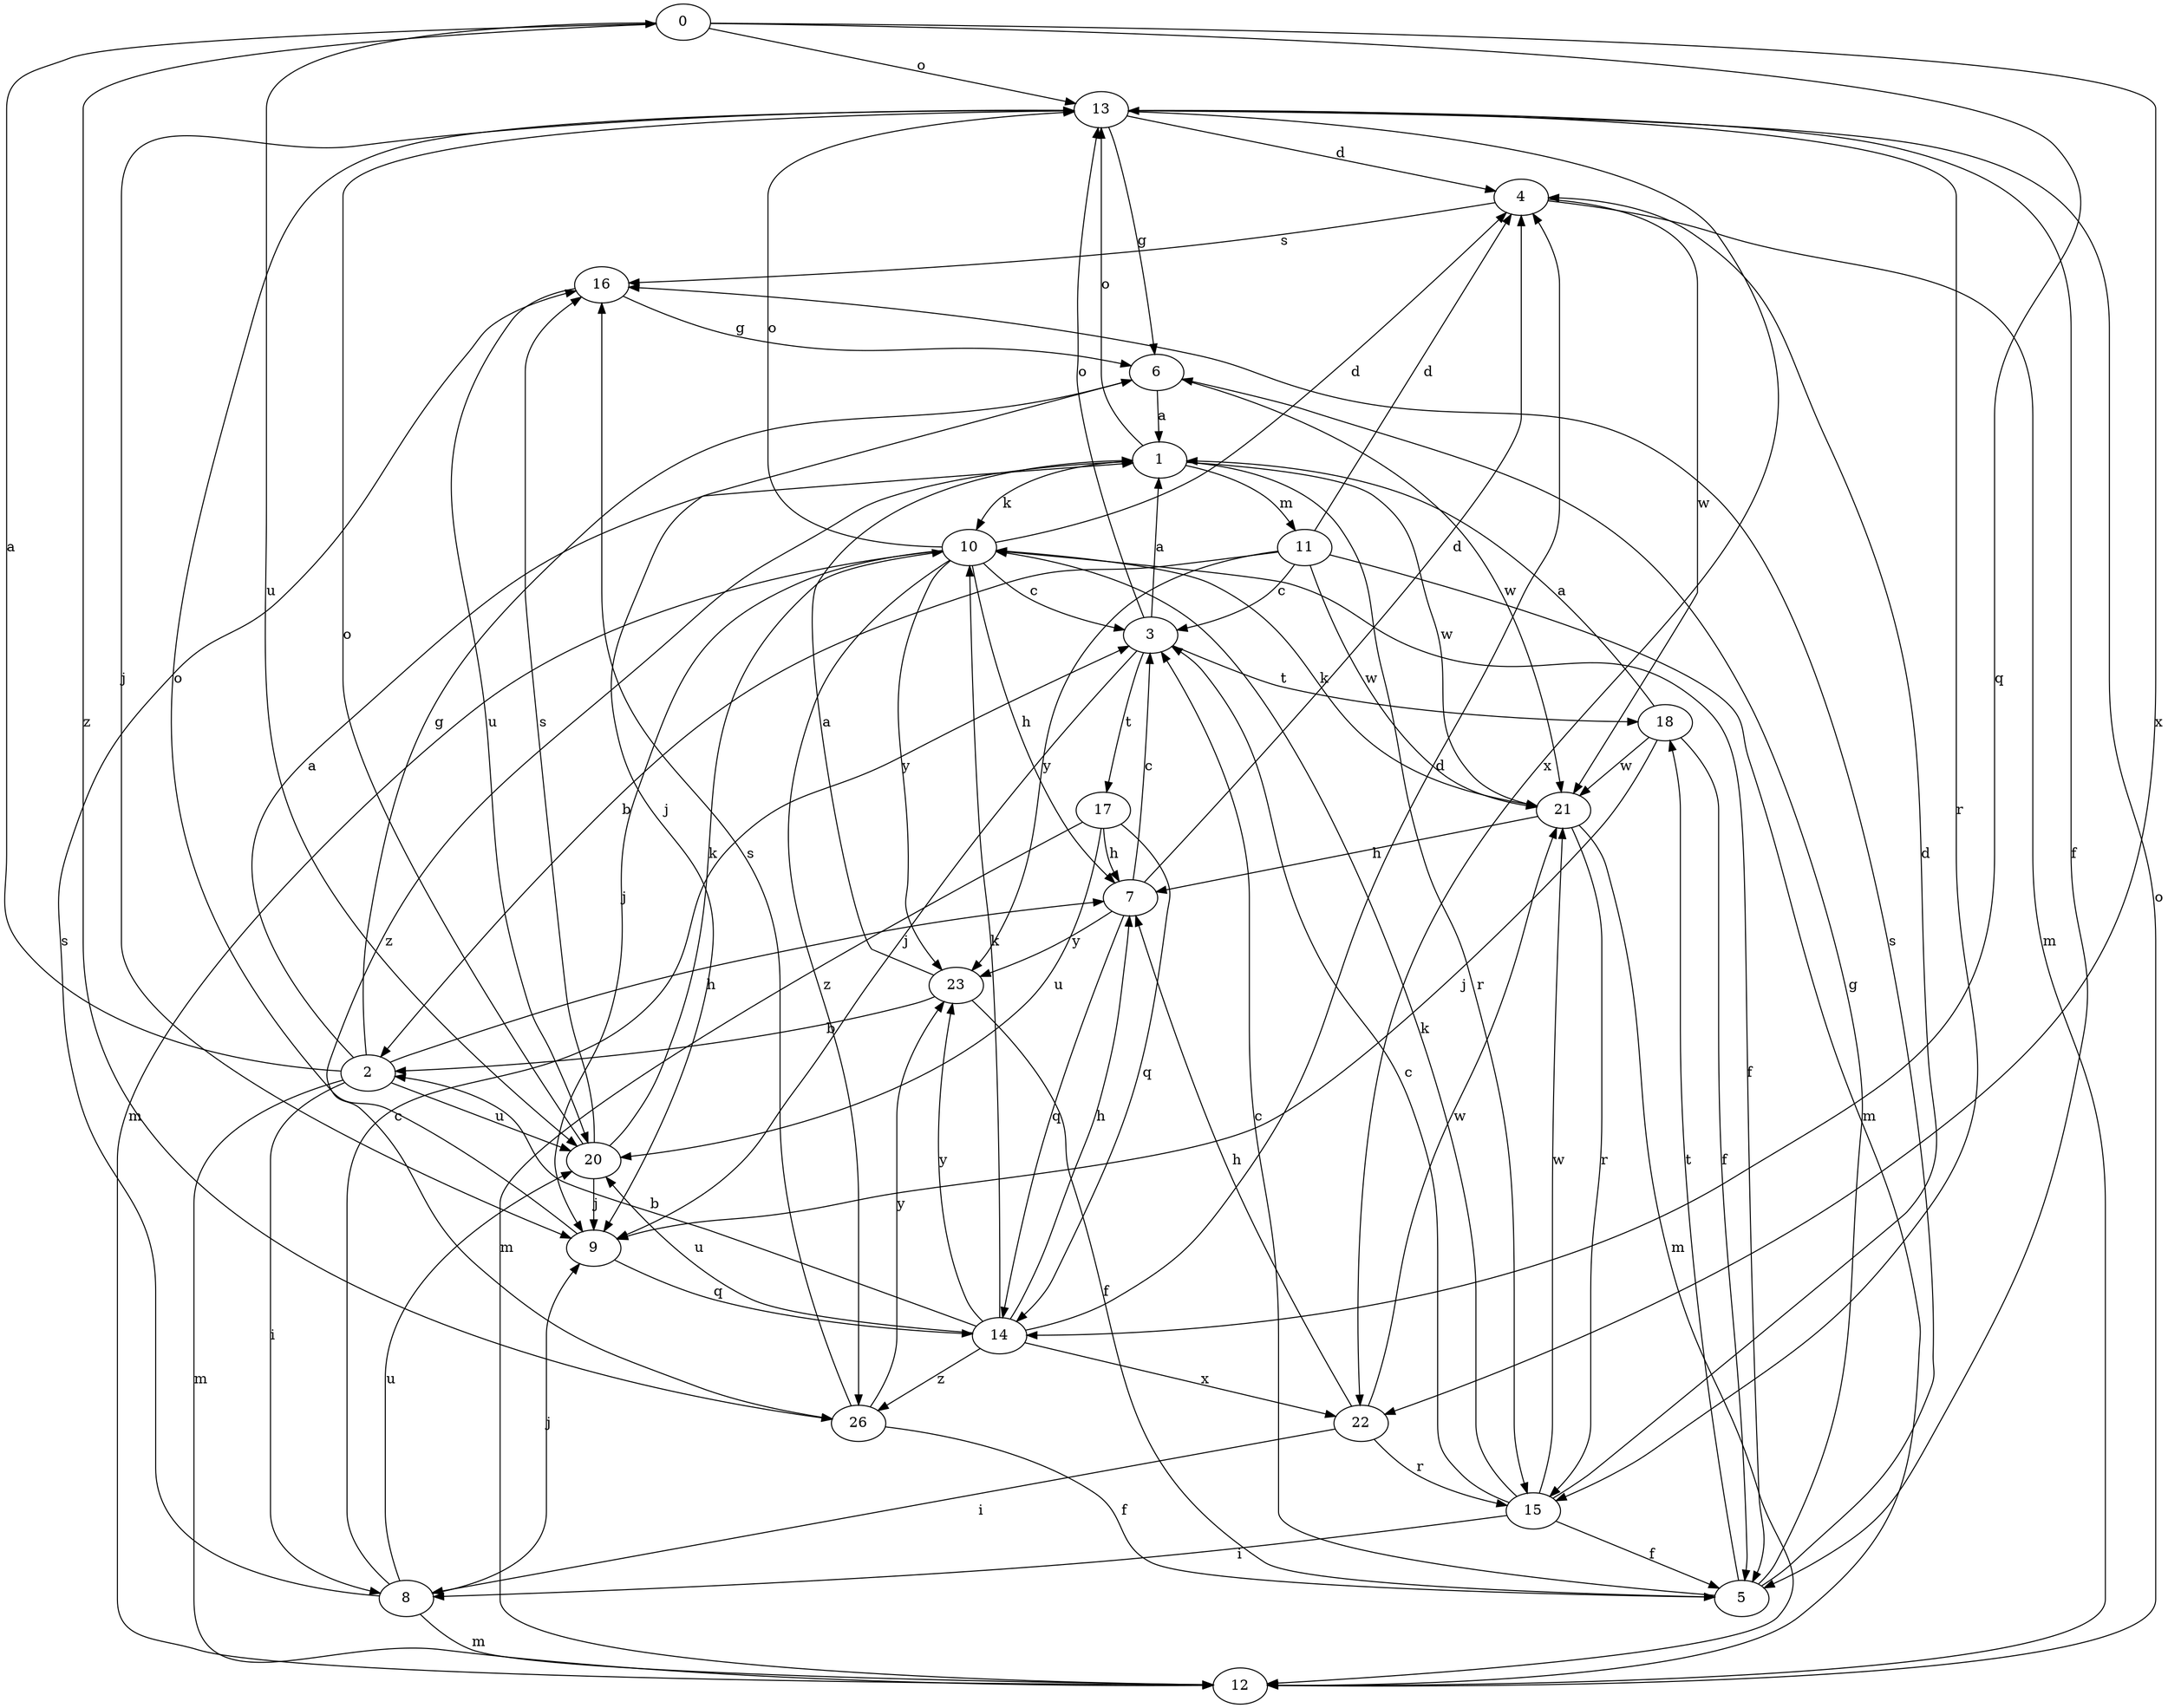 strict digraph  {
0;
1;
2;
3;
4;
5;
6;
7;
8;
9;
10;
11;
12;
13;
14;
15;
16;
17;
18;
20;
21;
22;
23;
26;
0 -> 13  [label=o];
0 -> 14  [label=q];
0 -> 20  [label=u];
0 -> 22  [label=x];
0 -> 26  [label=z];
1 -> 10  [label=k];
1 -> 11  [label=m];
1 -> 13  [label=o];
1 -> 15  [label=r];
1 -> 21  [label=w];
1 -> 26  [label=z];
2 -> 0  [label=a];
2 -> 1  [label=a];
2 -> 6  [label=g];
2 -> 7  [label=h];
2 -> 8  [label=i];
2 -> 12  [label=m];
2 -> 20  [label=u];
3 -> 1  [label=a];
3 -> 9  [label=j];
3 -> 13  [label=o];
3 -> 17  [label=t];
3 -> 18  [label=t];
4 -> 12  [label=m];
4 -> 16  [label=s];
4 -> 21  [label=w];
5 -> 3  [label=c];
5 -> 6  [label=g];
5 -> 16  [label=s];
5 -> 18  [label=t];
6 -> 1  [label=a];
6 -> 9  [label=j];
6 -> 21  [label=w];
7 -> 3  [label=c];
7 -> 4  [label=d];
7 -> 14  [label=q];
7 -> 23  [label=y];
8 -> 3  [label=c];
8 -> 9  [label=j];
8 -> 12  [label=m];
8 -> 16  [label=s];
8 -> 20  [label=u];
9 -> 13  [label=o];
9 -> 14  [label=q];
10 -> 3  [label=c];
10 -> 4  [label=d];
10 -> 5  [label=f];
10 -> 7  [label=h];
10 -> 9  [label=j];
10 -> 12  [label=m];
10 -> 13  [label=o];
10 -> 23  [label=y];
10 -> 26  [label=z];
11 -> 2  [label=b];
11 -> 3  [label=c];
11 -> 4  [label=d];
11 -> 12  [label=m];
11 -> 21  [label=w];
11 -> 23  [label=y];
12 -> 13  [label=o];
13 -> 4  [label=d];
13 -> 5  [label=f];
13 -> 6  [label=g];
13 -> 9  [label=j];
13 -> 15  [label=r];
13 -> 22  [label=x];
14 -> 2  [label=b];
14 -> 4  [label=d];
14 -> 7  [label=h];
14 -> 10  [label=k];
14 -> 20  [label=u];
14 -> 22  [label=x];
14 -> 23  [label=y];
14 -> 26  [label=z];
15 -> 3  [label=c];
15 -> 4  [label=d];
15 -> 5  [label=f];
15 -> 8  [label=i];
15 -> 10  [label=k];
15 -> 21  [label=w];
16 -> 6  [label=g];
16 -> 20  [label=u];
17 -> 7  [label=h];
17 -> 12  [label=m];
17 -> 14  [label=q];
17 -> 20  [label=u];
18 -> 1  [label=a];
18 -> 5  [label=f];
18 -> 9  [label=j];
18 -> 21  [label=w];
20 -> 9  [label=j];
20 -> 10  [label=k];
20 -> 13  [label=o];
20 -> 16  [label=s];
21 -> 7  [label=h];
21 -> 10  [label=k];
21 -> 12  [label=m];
21 -> 15  [label=r];
22 -> 7  [label=h];
22 -> 8  [label=i];
22 -> 15  [label=r];
22 -> 21  [label=w];
23 -> 1  [label=a];
23 -> 2  [label=b];
23 -> 5  [label=f];
26 -> 5  [label=f];
26 -> 16  [label=s];
26 -> 23  [label=y];
}
